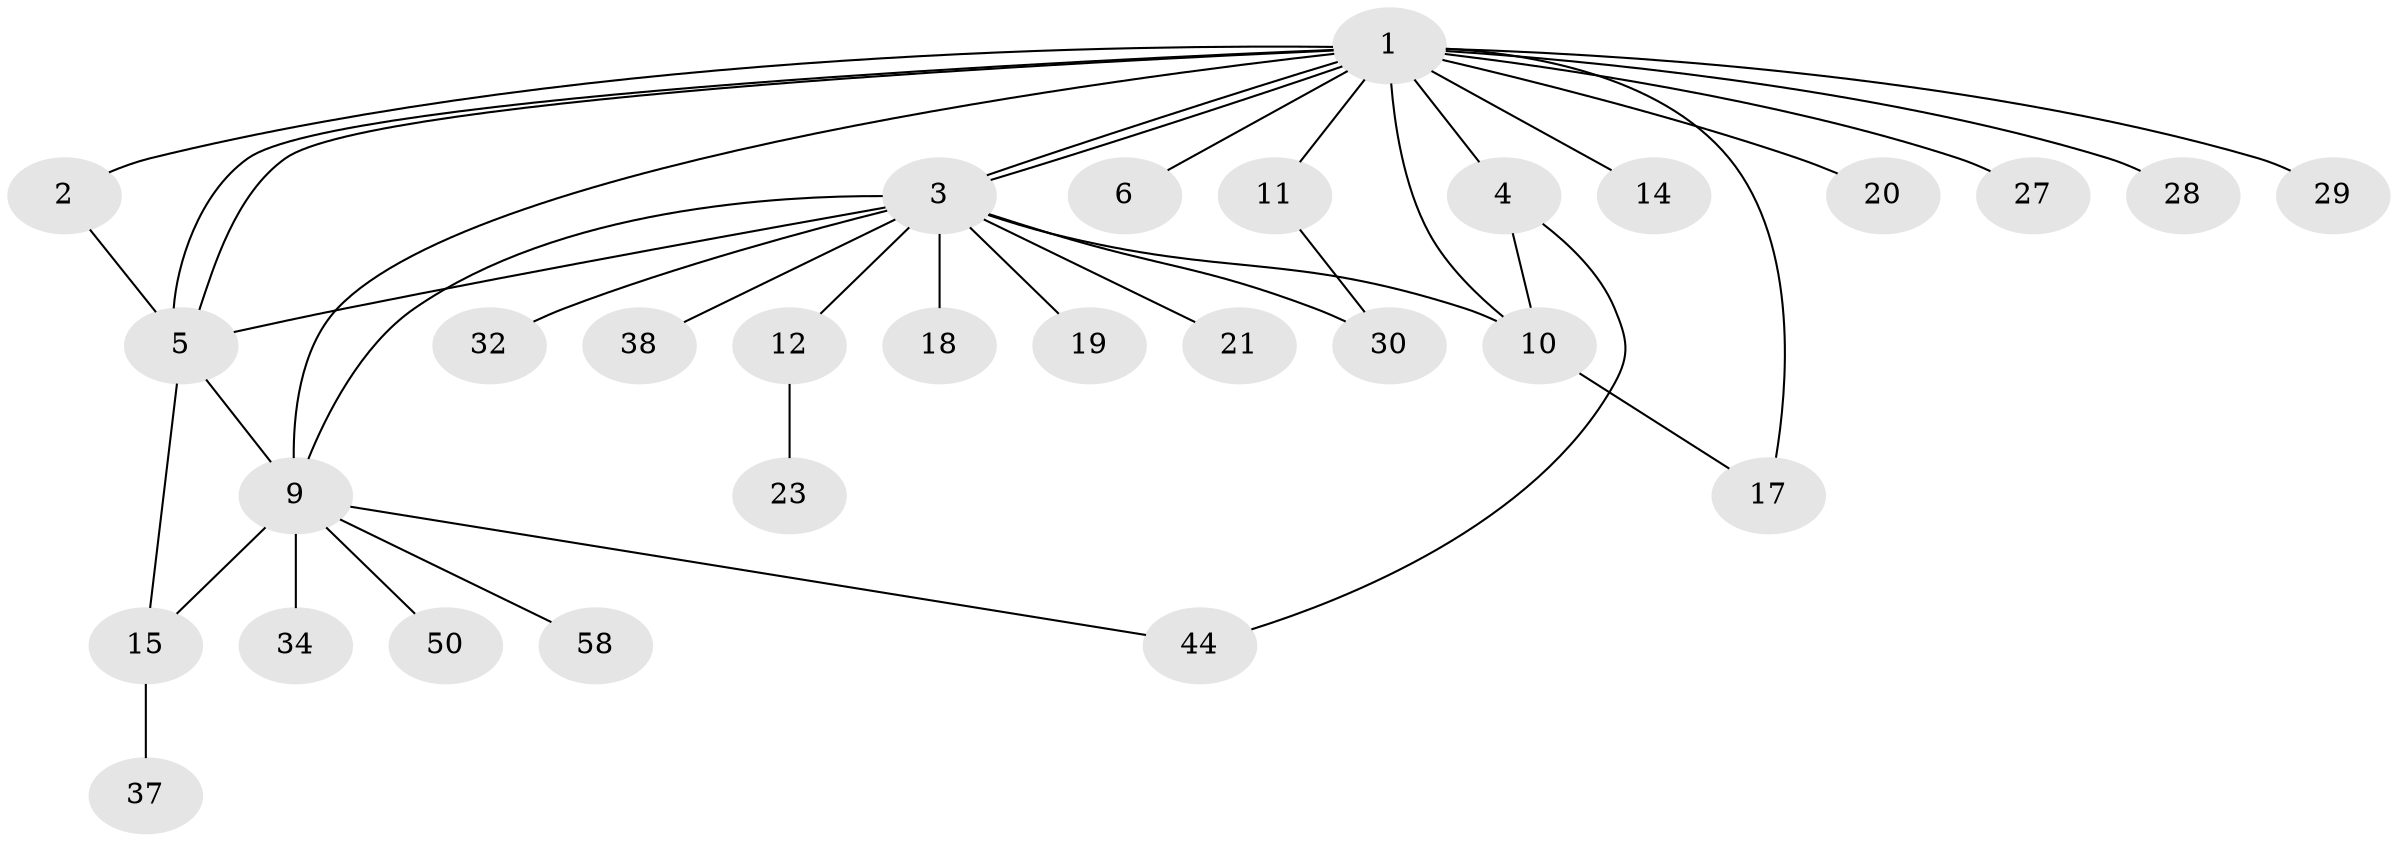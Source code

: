 // original degree distribution, {21: 0.017241379310344827, 2: 0.3103448275862069, 11: 0.017241379310344827, 3: 0.15517241379310345, 10: 0.034482758620689655, 1: 0.39655172413793105, 6: 0.034482758620689655, 8: 0.017241379310344827, 4: 0.017241379310344827}
// Generated by graph-tools (version 1.1) at 2025/14/03/09/25 04:14:34]
// undirected, 29 vertices, 40 edges
graph export_dot {
graph [start="1"]
  node [color=gray90,style=filled];
  1;
  2;
  3 [super="+8+43+51+7"];
  4 [super="+31"];
  5 [super="+26+45+41"];
  6;
  9 [super="+39"];
  10 [super="+13+24"];
  11;
  12;
  14;
  15 [super="+22"];
  17 [super="+42"];
  18;
  19;
  20 [super="+40"];
  21;
  23;
  27;
  28;
  29;
  30;
  32;
  34;
  37;
  38;
  44;
  50;
  58;
  1 -- 2;
  1 -- 3 [weight=2];
  1 -- 3;
  1 -- 4;
  1 -- 5;
  1 -- 5;
  1 -- 6;
  1 -- 9;
  1 -- 10 [weight=4];
  1 -- 11;
  1 -- 14;
  1 -- 17 [weight=2];
  1 -- 20;
  1 -- 27;
  1 -- 28;
  1 -- 29;
  2 -- 5;
  3 -- 5 [weight=4];
  3 -- 30;
  3 -- 32;
  3 -- 19;
  3 -- 21;
  3 -- 38;
  3 -- 9;
  3 -- 10 [weight=2];
  3 -- 18;
  3 -- 12;
  4 -- 44;
  4 -- 10;
  5 -- 9 [weight=3];
  5 -- 15;
  9 -- 34;
  9 -- 44;
  9 -- 50;
  9 -- 58;
  9 -- 15;
  10 -- 17;
  11 -- 30;
  12 -- 23;
  15 -- 37;
}
